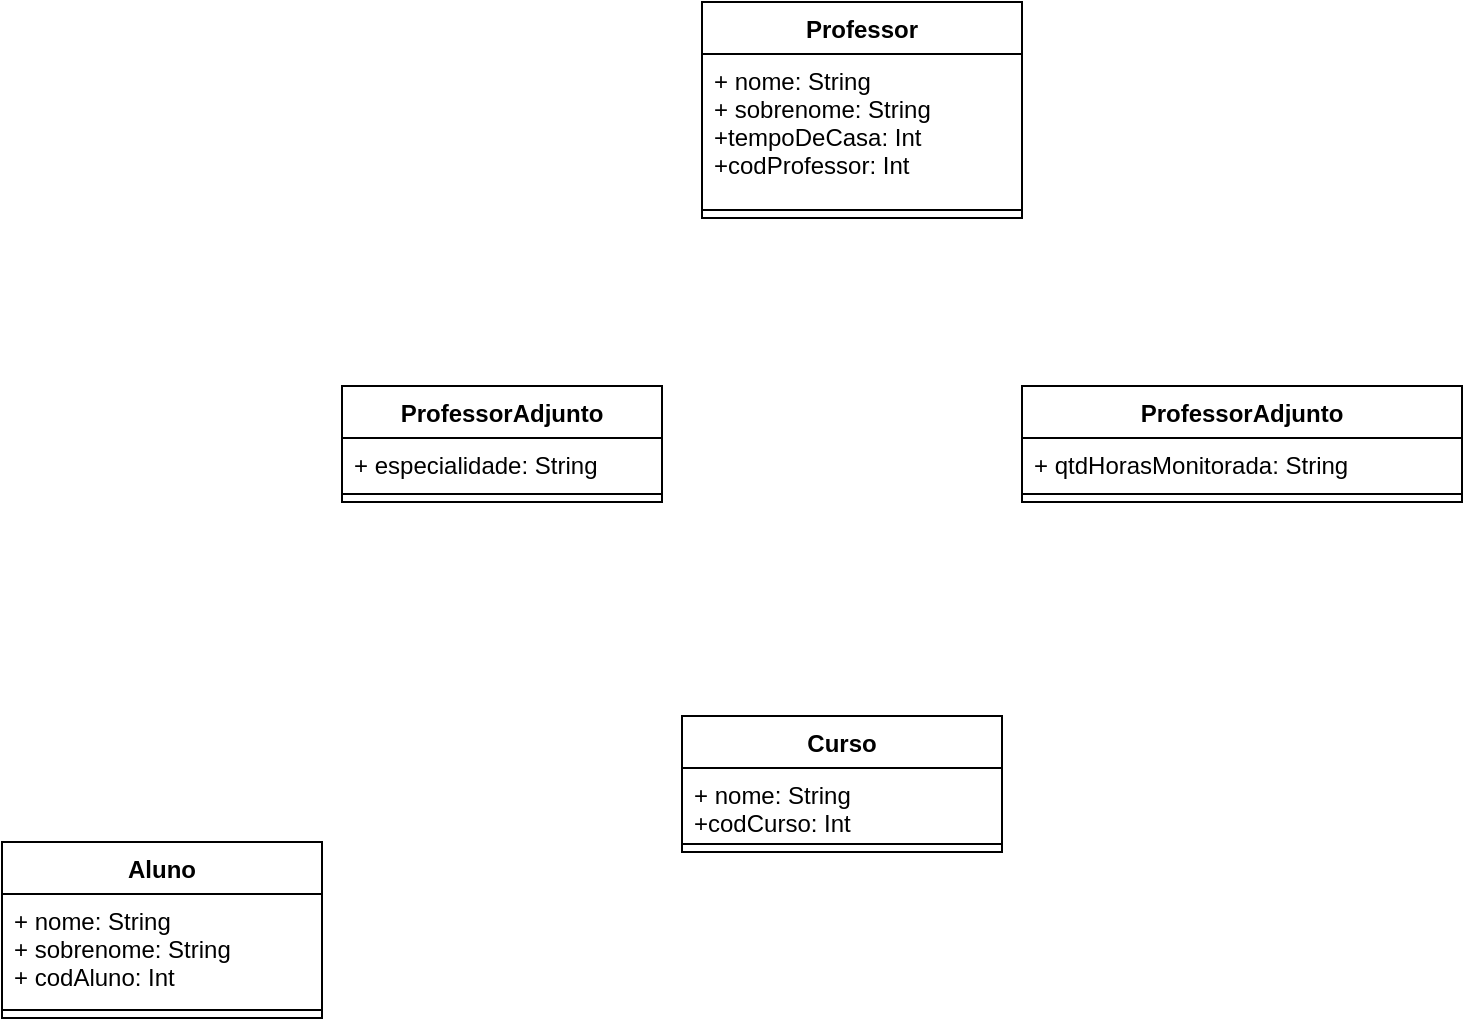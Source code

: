 <mxfile version="13.7.5" type="device"><diagram id="FBOr75fpUmQk_xgxRnLT" name="Page-1"><mxGraphModel dx="1422" dy="762" grid="1" gridSize="10" guides="1" tooltips="1" connect="1" arrows="1" fold="1" page="1" pageScale="1" pageWidth="827" pageHeight="1169" math="0" shadow="0"><root><mxCell id="0"/><mxCell id="1" parent="0"/><mxCell id="exxA6HXU5_wK2aBbCijY-10" value="Professor" style="swimlane;fontStyle=1;align=center;verticalAlign=top;childLayout=stackLayout;horizontal=1;startSize=26;horizontalStack=0;resizeParent=1;resizeParentMax=0;resizeLast=0;collapsible=1;marginBottom=0;" vertex="1" parent="1"><mxGeometry x="420" y="160" width="160" height="108" as="geometry"/></mxCell><mxCell id="exxA6HXU5_wK2aBbCijY-11" value="+ nome: String&#10;+ sobrenome: String&#10;+tempoDeCasa: Int&#10;+codProfessor: Int" style="text;strokeColor=none;fillColor=none;align=left;verticalAlign=top;spacingLeft=4;spacingRight=4;overflow=hidden;rotatable=0;points=[[0,0.5],[1,0.5]];portConstraint=eastwest;" vertex="1" parent="exxA6HXU5_wK2aBbCijY-10"><mxGeometry y="26" width="160" height="74" as="geometry"/></mxCell><mxCell id="exxA6HXU5_wK2aBbCijY-12" value="" style="line;strokeWidth=1;fillColor=none;align=left;verticalAlign=middle;spacingTop=-1;spacingLeft=3;spacingRight=3;rotatable=0;labelPosition=right;points=[];portConstraint=eastwest;" vertex="1" parent="exxA6HXU5_wK2aBbCijY-10"><mxGeometry y="100" width="160" height="8" as="geometry"/></mxCell><mxCell id="exxA6HXU5_wK2aBbCijY-18" value="ProfessorAdjunto" style="swimlane;fontStyle=1;align=center;verticalAlign=top;childLayout=stackLayout;horizontal=1;startSize=26;horizontalStack=0;resizeParent=1;resizeParentMax=0;resizeLast=0;collapsible=1;marginBottom=0;" vertex="1" parent="1"><mxGeometry x="580" y="352" width="220" height="58" as="geometry"/></mxCell><mxCell id="exxA6HXU5_wK2aBbCijY-19" value="+ qtdHorasMonitorada: String" style="text;strokeColor=none;fillColor=none;align=left;verticalAlign=top;spacingLeft=4;spacingRight=4;overflow=hidden;rotatable=0;points=[[0,0.5],[1,0.5]];portConstraint=eastwest;" vertex="1" parent="exxA6HXU5_wK2aBbCijY-18"><mxGeometry y="26" width="220" height="24" as="geometry"/></mxCell><mxCell id="exxA6HXU5_wK2aBbCijY-20" value="" style="line;strokeWidth=1;fillColor=none;align=left;verticalAlign=middle;spacingTop=-1;spacingLeft=3;spacingRight=3;rotatable=0;labelPosition=right;points=[];portConstraint=eastwest;" vertex="1" parent="exxA6HXU5_wK2aBbCijY-18"><mxGeometry y="50" width="220" height="8" as="geometry"/></mxCell><mxCell id="exxA6HXU5_wK2aBbCijY-14" value="ProfessorAdjunto" style="swimlane;fontStyle=1;align=center;verticalAlign=top;childLayout=stackLayout;horizontal=1;startSize=26;horizontalStack=0;resizeParent=1;resizeParentMax=0;resizeLast=0;collapsible=1;marginBottom=0;" vertex="1" parent="1"><mxGeometry x="240" y="352" width="160" height="58" as="geometry"/></mxCell><mxCell id="exxA6HXU5_wK2aBbCijY-15" value="+ especialidade: String" style="text;strokeColor=none;fillColor=none;align=left;verticalAlign=top;spacingLeft=4;spacingRight=4;overflow=hidden;rotatable=0;points=[[0,0.5],[1,0.5]];portConstraint=eastwest;" vertex="1" parent="exxA6HXU5_wK2aBbCijY-14"><mxGeometry y="26" width="160" height="24" as="geometry"/></mxCell><mxCell id="exxA6HXU5_wK2aBbCijY-16" value="" style="line;strokeWidth=1;fillColor=none;align=left;verticalAlign=middle;spacingTop=-1;spacingLeft=3;spacingRight=3;rotatable=0;labelPosition=right;points=[];portConstraint=eastwest;" vertex="1" parent="exxA6HXU5_wK2aBbCijY-14"><mxGeometry y="50" width="160" height="8" as="geometry"/></mxCell><mxCell id="exxA6HXU5_wK2aBbCijY-5" value="Curso" style="swimlane;fontStyle=1;align=center;verticalAlign=top;childLayout=stackLayout;horizontal=1;startSize=26;horizontalStack=0;resizeParent=1;resizeParentMax=0;resizeLast=0;collapsible=1;marginBottom=0;" vertex="1" parent="1"><mxGeometry x="410" y="517" width="160" height="68" as="geometry"/></mxCell><mxCell id="exxA6HXU5_wK2aBbCijY-6" value="+ nome: String&#10;+codCurso: Int" style="text;strokeColor=none;fillColor=none;align=left;verticalAlign=top;spacingLeft=4;spacingRight=4;overflow=hidden;rotatable=0;points=[[0,0.5],[1,0.5]];portConstraint=eastwest;" vertex="1" parent="exxA6HXU5_wK2aBbCijY-5"><mxGeometry y="26" width="160" height="34" as="geometry"/></mxCell><mxCell id="exxA6HXU5_wK2aBbCijY-7" value="" style="line;strokeWidth=1;fillColor=none;align=left;verticalAlign=middle;spacingTop=-1;spacingLeft=3;spacingRight=3;rotatable=0;labelPosition=right;points=[];portConstraint=eastwest;" vertex="1" parent="exxA6HXU5_wK2aBbCijY-5"><mxGeometry y="60" width="160" height="8" as="geometry"/></mxCell><mxCell id="exxA6HXU5_wK2aBbCijY-1" value="Aluno" style="swimlane;fontStyle=1;align=center;verticalAlign=top;childLayout=stackLayout;horizontal=1;startSize=26;horizontalStack=0;resizeParent=1;resizeParentMax=0;resizeLast=0;collapsible=1;marginBottom=0;" vertex="1" parent="1"><mxGeometry x="70" y="580" width="160" height="88" as="geometry"/></mxCell><mxCell id="exxA6HXU5_wK2aBbCijY-2" value="+ nome: String&#10;+ sobrenome: String&#10;+ codAluno: Int" style="text;strokeColor=none;fillColor=none;align=left;verticalAlign=top;spacingLeft=4;spacingRight=4;overflow=hidden;rotatable=0;points=[[0,0.5],[1,0.5]];portConstraint=eastwest;" vertex="1" parent="exxA6HXU5_wK2aBbCijY-1"><mxGeometry y="26" width="160" height="54" as="geometry"/></mxCell><mxCell id="exxA6HXU5_wK2aBbCijY-3" value="" style="line;strokeWidth=1;fillColor=none;align=left;verticalAlign=middle;spacingTop=-1;spacingLeft=3;spacingRight=3;rotatable=0;labelPosition=right;points=[];portConstraint=eastwest;" vertex="1" parent="exxA6HXU5_wK2aBbCijY-1"><mxGeometry y="80" width="160" height="8" as="geometry"/></mxCell></root></mxGraphModel></diagram></mxfile>